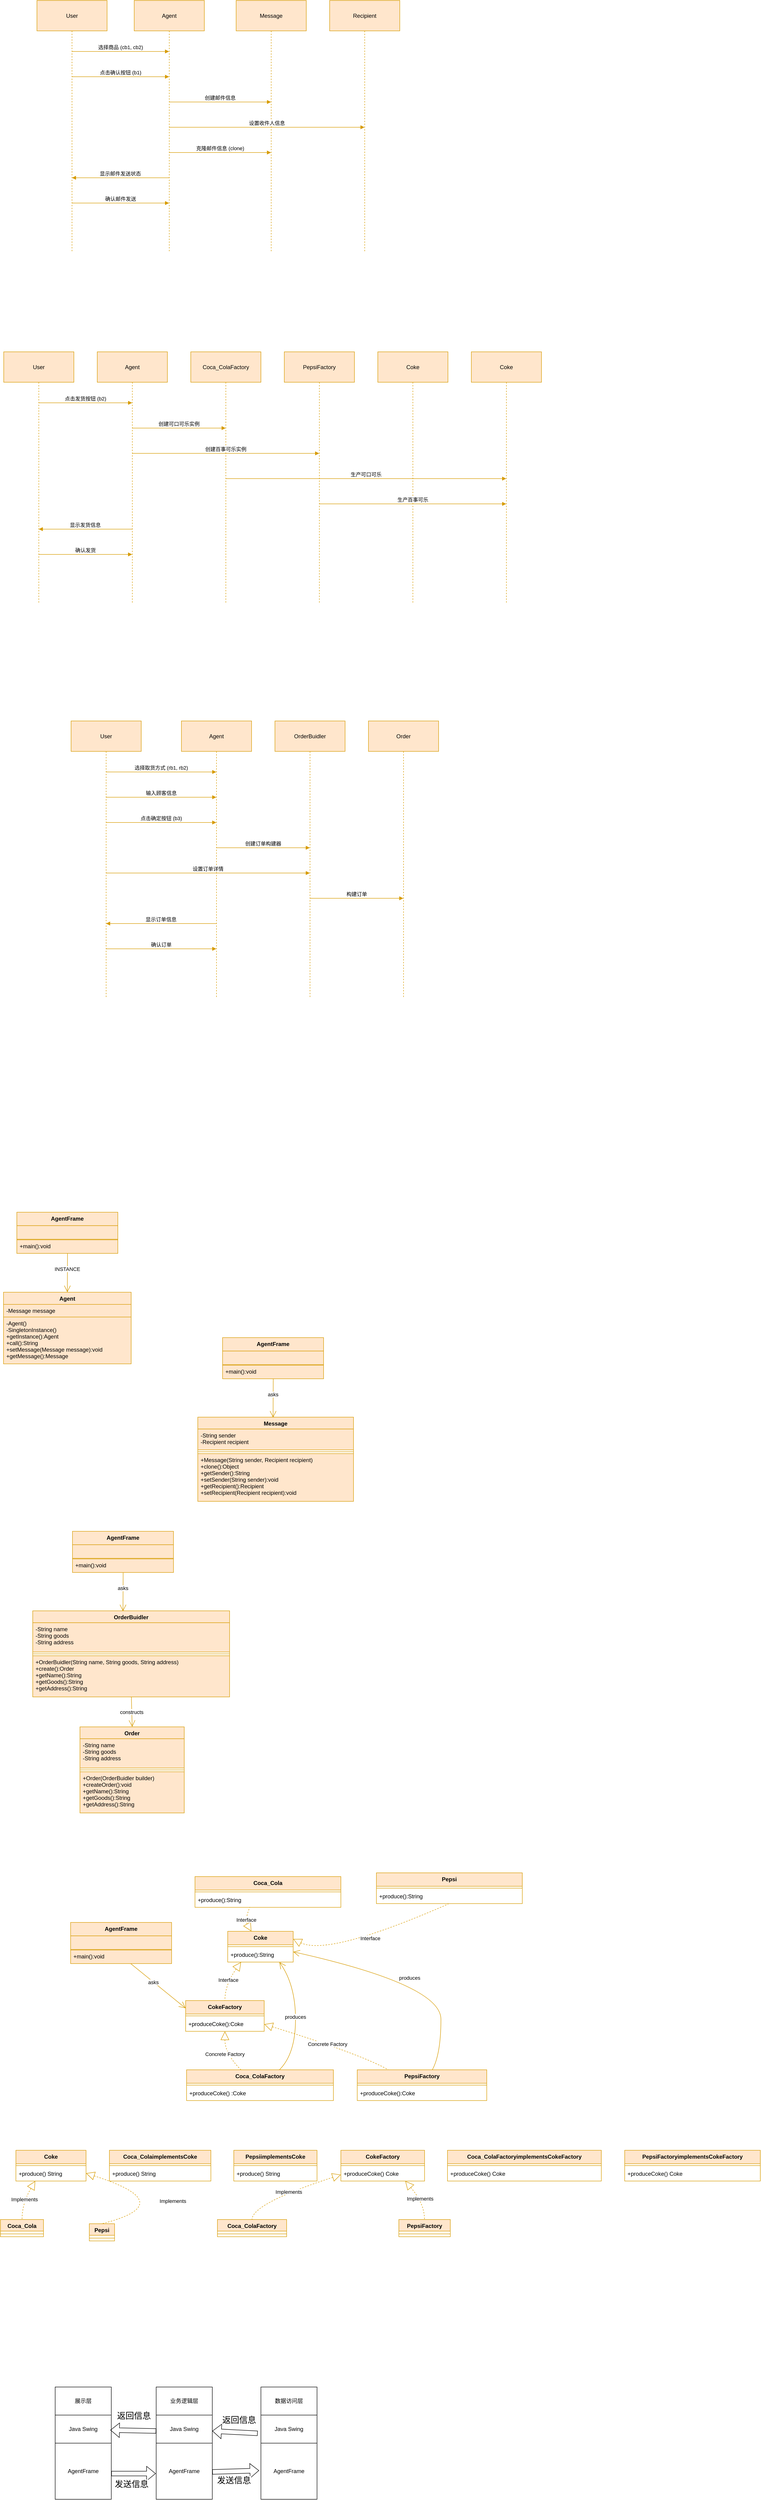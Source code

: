 <mxfile version="24.4.10" type="github">
  <diagram name="Page-1" id="9361dd3d-8414-5efd-6122-117bd74ce7a7">
    <mxGraphModel dx="1050" dy="522" grid="0" gridSize="10" guides="1" tooltips="1" connect="1" arrows="1" fold="1" page="1" pageScale="1.5" pageWidth="826" pageHeight="1169" background="none" math="0" shadow="0">
      <root>
        <mxCell id="0" />
        <mxCell id="1" parent="0" />
        <mxCell id="K_527hYtvq4sWUQFn953-153" value="User" style="shape=umlLifeline;perimeter=lifelinePerimeter;whiteSpace=wrap;container=1;dropTarget=0;collapsible=0;recursiveResize=0;outlineConnect=0;portConstraint=eastwest;newEdgeStyle={&quot;edgeStyle&quot;:&quot;elbowEdgeStyle&quot;,&quot;elbow&quot;:&quot;vertical&quot;,&quot;curved&quot;:0,&quot;rounded&quot;:0};size=65;fillColor=#ffe6cc;strokeColor=#d79b00;" parent="1" vertex="1">
          <mxGeometry x="38" y="1072" width="150" height="538" as="geometry" />
        </mxCell>
        <mxCell id="K_527hYtvq4sWUQFn953-154" value="Agent" style="shape=umlLifeline;perimeter=lifelinePerimeter;whiteSpace=wrap;container=1;dropTarget=0;collapsible=0;recursiveResize=0;outlineConnect=0;portConstraint=eastwest;newEdgeStyle={&quot;edgeStyle&quot;:&quot;elbowEdgeStyle&quot;,&quot;elbow&quot;:&quot;vertical&quot;,&quot;curved&quot;:0,&quot;rounded&quot;:0};size=65;fillColor=#ffe6cc;strokeColor=#d79b00;" parent="1" vertex="1">
          <mxGeometry x="238" y="1072" width="150" height="538" as="geometry" />
        </mxCell>
        <mxCell id="K_527hYtvq4sWUQFn953-155" value="Coca_ColaFactory" style="shape=umlLifeline;perimeter=lifelinePerimeter;whiteSpace=wrap;container=1;dropTarget=0;collapsible=0;recursiveResize=0;outlineConnect=0;portConstraint=eastwest;newEdgeStyle={&quot;edgeStyle&quot;:&quot;elbowEdgeStyle&quot;,&quot;elbow&quot;:&quot;vertical&quot;,&quot;curved&quot;:0,&quot;rounded&quot;:0};size=65;fillColor=#ffe6cc;strokeColor=#d79b00;" parent="1" vertex="1">
          <mxGeometry x="438" y="1072" width="150" height="538" as="geometry" />
        </mxCell>
        <mxCell id="K_527hYtvq4sWUQFn953-156" value="PepsiFactory" style="shape=umlLifeline;perimeter=lifelinePerimeter;whiteSpace=wrap;container=1;dropTarget=0;collapsible=0;recursiveResize=0;outlineConnect=0;portConstraint=eastwest;newEdgeStyle={&quot;edgeStyle&quot;:&quot;elbowEdgeStyle&quot;,&quot;elbow&quot;:&quot;vertical&quot;,&quot;curved&quot;:0,&quot;rounded&quot;:0};size=65;fillColor=#ffe6cc;strokeColor=#d79b00;" parent="1" vertex="1">
          <mxGeometry x="638" y="1072" width="150" height="538" as="geometry" />
        </mxCell>
        <mxCell id="K_527hYtvq4sWUQFn953-157" value="Coke" style="shape=umlLifeline;perimeter=lifelinePerimeter;whiteSpace=wrap;container=1;dropTarget=0;collapsible=0;recursiveResize=0;outlineConnect=0;portConstraint=eastwest;newEdgeStyle={&quot;edgeStyle&quot;:&quot;elbowEdgeStyle&quot;,&quot;elbow&quot;:&quot;vertical&quot;,&quot;curved&quot;:0,&quot;rounded&quot;:0};size=65;fillColor=#ffe6cc;strokeColor=#d79b00;" parent="1" vertex="1">
          <mxGeometry x="838" y="1072" width="150" height="538" as="geometry" />
        </mxCell>
        <mxCell id="K_527hYtvq4sWUQFn953-158" value="Coke" style="shape=umlLifeline;perimeter=lifelinePerimeter;whiteSpace=wrap;container=1;dropTarget=0;collapsible=0;recursiveResize=0;outlineConnect=0;portConstraint=eastwest;newEdgeStyle={&quot;edgeStyle&quot;:&quot;elbowEdgeStyle&quot;,&quot;elbow&quot;:&quot;vertical&quot;,&quot;curved&quot;:0,&quot;rounded&quot;:0};size=65;fillColor=#ffe6cc;strokeColor=#d79b00;" parent="1" vertex="1">
          <mxGeometry x="1038" y="1072" width="150" height="538" as="geometry" />
        </mxCell>
        <mxCell id="K_527hYtvq4sWUQFn953-159" value="点击发货按钮 (b2)" style="verticalAlign=bottom;endArrow=block;edgeStyle=elbowEdgeStyle;elbow=vertical;curved=0;rounded=0;fillColor=#ffe6cc;strokeColor=#d79b00;" parent="1" source="K_527hYtvq4sWUQFn953-153" target="K_527hYtvq4sWUQFn953-154" edge="1">
          <mxGeometry relative="1" as="geometry">
            <Array as="points">
              <mxPoint x="223" y="1181" />
            </Array>
          </mxGeometry>
        </mxCell>
        <mxCell id="K_527hYtvq4sWUQFn953-160" value="创建可口可乐实例" style="verticalAlign=bottom;endArrow=block;edgeStyle=elbowEdgeStyle;elbow=vertical;curved=0;rounded=0;fillColor=#ffe6cc;strokeColor=#d79b00;" parent="1" source="K_527hYtvq4sWUQFn953-154" target="K_527hYtvq4sWUQFn953-155" edge="1">
          <mxGeometry relative="1" as="geometry">
            <Array as="points">
              <mxPoint x="423" y="1235" />
            </Array>
          </mxGeometry>
        </mxCell>
        <mxCell id="K_527hYtvq4sWUQFn953-161" value="创建百事可乐实例" style="verticalAlign=bottom;endArrow=block;edgeStyle=elbowEdgeStyle;elbow=vertical;curved=0;rounded=0;fillColor=#ffe6cc;strokeColor=#d79b00;" parent="1" source="K_527hYtvq4sWUQFn953-154" target="K_527hYtvq4sWUQFn953-156" edge="1">
          <mxGeometry relative="1" as="geometry">
            <Array as="points">
              <mxPoint x="523" y="1289" />
            </Array>
          </mxGeometry>
        </mxCell>
        <mxCell id="K_527hYtvq4sWUQFn953-162" value="生产可口可乐" style="verticalAlign=bottom;endArrow=block;edgeStyle=elbowEdgeStyle;elbow=vertical;curved=0;rounded=0;fillColor=#ffe6cc;strokeColor=#d79b00;" parent="1" source="K_527hYtvq4sWUQFn953-155" target="K_527hYtvq4sWUQFn953-158" edge="1">
          <mxGeometry relative="1" as="geometry">
            <Array as="points">
              <mxPoint x="823" y="1343" />
            </Array>
          </mxGeometry>
        </mxCell>
        <mxCell id="K_527hYtvq4sWUQFn953-163" value="生产百事可乐" style="verticalAlign=bottom;endArrow=block;edgeStyle=elbowEdgeStyle;elbow=vertical;curved=0;rounded=0;fillColor=#ffe6cc;strokeColor=#d79b00;" parent="1" source="K_527hYtvq4sWUQFn953-156" target="K_527hYtvq4sWUQFn953-158" edge="1">
          <mxGeometry relative="1" as="geometry">
            <Array as="points">
              <mxPoint x="923" y="1397" />
            </Array>
          </mxGeometry>
        </mxCell>
        <mxCell id="K_527hYtvq4sWUQFn953-164" value="显示发货信息" style="verticalAlign=bottom;endArrow=block;edgeStyle=elbowEdgeStyle;elbow=vertical;curved=0;rounded=0;fillColor=#ffe6cc;strokeColor=#d79b00;" parent="1" source="K_527hYtvq4sWUQFn953-154" target="K_527hYtvq4sWUQFn953-153" edge="1">
          <mxGeometry relative="1" as="geometry">
            <Array as="points">
              <mxPoint x="223" y="1451" />
            </Array>
          </mxGeometry>
        </mxCell>
        <mxCell id="K_527hYtvq4sWUQFn953-165" value="确认发货" style="verticalAlign=bottom;endArrow=block;edgeStyle=elbowEdgeStyle;elbow=vertical;curved=0;rounded=0;fillColor=#ffe6cc;strokeColor=#d79b00;" parent="1" source="K_527hYtvq4sWUQFn953-153" target="K_527hYtvq4sWUQFn953-154" edge="1">
          <mxGeometry relative="1" as="geometry">
            <Array as="points">
              <mxPoint x="223" y="1505" />
            </Array>
          </mxGeometry>
        </mxCell>
        <mxCell id="K_527hYtvq4sWUQFn953-166" value="User" style="shape=umlLifeline;perimeter=lifelinePerimeter;whiteSpace=wrap;container=1;dropTarget=0;collapsible=0;recursiveResize=0;outlineConnect=0;portConstraint=eastwest;newEdgeStyle={&quot;edgeStyle&quot;:&quot;elbowEdgeStyle&quot;,&quot;elbow&quot;:&quot;vertical&quot;,&quot;curved&quot;:0,&quot;rounded&quot;:0};size=65;fillColor=#ffe6cc;strokeColor=#d79b00;" parent="1" vertex="1">
          <mxGeometry x="182" y="1861" width="150" height="592" as="geometry" />
        </mxCell>
        <mxCell id="K_527hYtvq4sWUQFn953-167" value="Agent" style="shape=umlLifeline;perimeter=lifelinePerimeter;whiteSpace=wrap;container=1;dropTarget=0;collapsible=0;recursiveResize=0;outlineConnect=0;portConstraint=eastwest;newEdgeStyle={&quot;edgeStyle&quot;:&quot;elbowEdgeStyle&quot;,&quot;elbow&quot;:&quot;vertical&quot;,&quot;curved&quot;:0,&quot;rounded&quot;:0};size=65;fillColor=#ffe6cc;strokeColor=#d79b00;" parent="1" vertex="1">
          <mxGeometry x="418" y="1861" width="150" height="592" as="geometry" />
        </mxCell>
        <mxCell id="K_527hYtvq4sWUQFn953-168" value="OrderBuidler" style="shape=umlLifeline;perimeter=lifelinePerimeter;whiteSpace=wrap;container=1;dropTarget=0;collapsible=0;recursiveResize=0;outlineConnect=0;portConstraint=eastwest;newEdgeStyle={&quot;edgeStyle&quot;:&quot;elbowEdgeStyle&quot;,&quot;elbow&quot;:&quot;vertical&quot;,&quot;curved&quot;:0,&quot;rounded&quot;:0};size=65;fillColor=#ffe6cc;strokeColor=#d79b00;" parent="1" vertex="1">
          <mxGeometry x="618" y="1861" width="150" height="592" as="geometry" />
        </mxCell>
        <mxCell id="K_527hYtvq4sWUQFn953-169" value="Order" style="shape=umlLifeline;perimeter=lifelinePerimeter;whiteSpace=wrap;container=1;dropTarget=0;collapsible=0;recursiveResize=0;outlineConnect=0;portConstraint=eastwest;newEdgeStyle={&quot;edgeStyle&quot;:&quot;elbowEdgeStyle&quot;,&quot;elbow&quot;:&quot;vertical&quot;,&quot;curved&quot;:0,&quot;rounded&quot;:0};size=65;fillColor=#ffe6cc;strokeColor=#d79b00;" parent="1" vertex="1">
          <mxGeometry x="818" y="1861" width="150" height="592" as="geometry" />
        </mxCell>
        <mxCell id="K_527hYtvq4sWUQFn953-170" value="选择取货方式 (rb1, rb2)" style="verticalAlign=bottom;endArrow=block;edgeStyle=elbowEdgeStyle;elbow=vertical;curved=0;rounded=0;fillColor=#ffe6cc;strokeColor=#d79b00;" parent="1" source="K_527hYtvq4sWUQFn953-166" target="K_527hYtvq4sWUQFn953-167" edge="1">
          <mxGeometry relative="1" as="geometry">
            <Array as="points">
              <mxPoint x="385" y="1970" />
            </Array>
          </mxGeometry>
        </mxCell>
        <mxCell id="K_527hYtvq4sWUQFn953-171" value="输入顾客信息" style="verticalAlign=bottom;endArrow=block;edgeStyle=elbowEdgeStyle;elbow=vertical;curved=0;rounded=0;fillColor=#ffe6cc;strokeColor=#d79b00;" parent="1" source="K_527hYtvq4sWUQFn953-166" target="K_527hYtvq4sWUQFn953-167" edge="1">
          <mxGeometry relative="1" as="geometry">
            <Array as="points">
              <mxPoint x="385" y="2024" />
            </Array>
          </mxGeometry>
        </mxCell>
        <mxCell id="K_527hYtvq4sWUQFn953-172" value="点击确定按钮 (b3)" style="verticalAlign=bottom;endArrow=block;edgeStyle=elbowEdgeStyle;elbow=vertical;curved=0;rounded=0;fillColor=#ffe6cc;strokeColor=#d79b00;" parent="1" source="K_527hYtvq4sWUQFn953-166" target="K_527hYtvq4sWUQFn953-167" edge="1">
          <mxGeometry relative="1" as="geometry">
            <Array as="points">
              <mxPoint x="385" y="2078" />
            </Array>
          </mxGeometry>
        </mxCell>
        <mxCell id="K_527hYtvq4sWUQFn953-173" value="创建订单构建器" style="verticalAlign=bottom;endArrow=block;edgeStyle=elbowEdgeStyle;elbow=vertical;curved=0;rounded=0;fillColor=#ffe6cc;strokeColor=#d79b00;" parent="1" source="K_527hYtvq4sWUQFn953-167" target="K_527hYtvq4sWUQFn953-168" edge="1">
          <mxGeometry relative="1" as="geometry">
            <Array as="points">
              <mxPoint x="603" y="2132" />
            </Array>
          </mxGeometry>
        </mxCell>
        <mxCell id="K_527hYtvq4sWUQFn953-174" value="设置订单详情" style="verticalAlign=bottom;endArrow=block;edgeStyle=elbowEdgeStyle;elbow=vertical;curved=0;rounded=0;fillColor=#ffe6cc;strokeColor=#d79b00;" parent="1" source="K_527hYtvq4sWUQFn953-166" target="K_527hYtvq4sWUQFn953-168" edge="1">
          <mxGeometry relative="1" as="geometry">
            <Array as="points">
              <mxPoint x="485" y="2186" />
            </Array>
          </mxGeometry>
        </mxCell>
        <mxCell id="K_527hYtvq4sWUQFn953-175" value="构建订单" style="verticalAlign=bottom;endArrow=block;edgeStyle=elbowEdgeStyle;elbow=vertical;curved=0;rounded=0;fillColor=#ffe6cc;strokeColor=#d79b00;" parent="1" source="K_527hYtvq4sWUQFn953-168" target="K_527hYtvq4sWUQFn953-169" edge="1">
          <mxGeometry relative="1" as="geometry">
            <Array as="points">
              <mxPoint x="803" y="2240" />
            </Array>
          </mxGeometry>
        </mxCell>
        <mxCell id="K_527hYtvq4sWUQFn953-176" value="显示订单信息" style="verticalAlign=bottom;endArrow=block;edgeStyle=elbowEdgeStyle;elbow=vertical;curved=0;rounded=0;fillColor=#ffe6cc;strokeColor=#d79b00;" parent="1" source="K_527hYtvq4sWUQFn953-167" target="K_527hYtvq4sWUQFn953-166" edge="1">
          <mxGeometry relative="1" as="geometry">
            <Array as="points">
              <mxPoint x="385" y="2294" />
            </Array>
          </mxGeometry>
        </mxCell>
        <mxCell id="K_527hYtvq4sWUQFn953-177" value="确认订单" style="verticalAlign=bottom;endArrow=block;edgeStyle=elbowEdgeStyle;elbow=vertical;curved=0;rounded=0;fillColor=#ffe6cc;strokeColor=#d79b00;" parent="1" source="K_527hYtvq4sWUQFn953-166" target="K_527hYtvq4sWUQFn953-167" edge="1">
          <mxGeometry relative="1" as="geometry">
            <Array as="points">
              <mxPoint x="385" y="2348" />
            </Array>
          </mxGeometry>
        </mxCell>
        <mxCell id="K_527hYtvq4sWUQFn953-178" value="User" style="shape=umlLifeline;perimeter=lifelinePerimeter;whiteSpace=wrap;container=1;dropTarget=0;collapsible=0;recursiveResize=0;outlineConnect=0;portConstraint=eastwest;newEdgeStyle={&quot;edgeStyle&quot;:&quot;elbowEdgeStyle&quot;,&quot;elbow&quot;:&quot;vertical&quot;,&quot;curved&quot;:0,&quot;rounded&quot;:0};size=65;fillColor=#ffe6cc;strokeColor=#d79b00;" parent="1" vertex="1">
          <mxGeometry x="109" y="321" width="150" height="538" as="geometry" />
        </mxCell>
        <mxCell id="K_527hYtvq4sWUQFn953-179" value="Agent" style="shape=umlLifeline;perimeter=lifelinePerimeter;whiteSpace=wrap;container=1;dropTarget=0;collapsible=0;recursiveResize=0;outlineConnect=0;portConstraint=eastwest;newEdgeStyle={&quot;edgeStyle&quot;:&quot;elbowEdgeStyle&quot;,&quot;elbow&quot;:&quot;vertical&quot;,&quot;curved&quot;:0,&quot;rounded&quot;:0};size=65;fillColor=#ffe6cc;strokeColor=#d79b00;" parent="1" vertex="1">
          <mxGeometry x="317" y="321" width="150" height="538" as="geometry" />
        </mxCell>
        <mxCell id="K_527hYtvq4sWUQFn953-180" value="Message" style="shape=umlLifeline;perimeter=lifelinePerimeter;whiteSpace=wrap;container=1;dropTarget=0;collapsible=0;recursiveResize=0;outlineConnect=0;portConstraint=eastwest;newEdgeStyle={&quot;edgeStyle&quot;:&quot;elbowEdgeStyle&quot;,&quot;elbow&quot;:&quot;vertical&quot;,&quot;curved&quot;:0,&quot;rounded&quot;:0};size=65;fillColor=#ffe6cc;strokeColor=#d79b00;" parent="1" vertex="1">
          <mxGeometry x="535" y="321" width="150" height="538" as="geometry" />
        </mxCell>
        <mxCell id="K_527hYtvq4sWUQFn953-181" value="Recipient" style="shape=umlLifeline;perimeter=lifelinePerimeter;whiteSpace=wrap;container=1;dropTarget=0;collapsible=0;recursiveResize=0;outlineConnect=0;portConstraint=eastwest;newEdgeStyle={&quot;edgeStyle&quot;:&quot;elbowEdgeStyle&quot;,&quot;elbow&quot;:&quot;vertical&quot;,&quot;curved&quot;:0,&quot;rounded&quot;:0};size=65;fillColor=#ffe6cc;strokeColor=#d79b00;" parent="1" vertex="1">
          <mxGeometry x="735" y="321" width="150" height="538" as="geometry" />
        </mxCell>
        <mxCell id="K_527hYtvq4sWUQFn953-182" value="选择商品 (cb1, cb2)" style="verticalAlign=bottom;endArrow=block;edgeStyle=elbowEdgeStyle;elbow=vertical;curved=0;rounded=0;fillColor=#ffe6cc;strokeColor=#d79b00;" parent="1" source="K_527hYtvq4sWUQFn953-178" target="K_527hYtvq4sWUQFn953-179" edge="1">
          <mxGeometry relative="1" as="geometry">
            <Array as="points">
              <mxPoint x="298" y="430" />
            </Array>
          </mxGeometry>
        </mxCell>
        <mxCell id="K_527hYtvq4sWUQFn953-183" value="点击确认按钮 (b1)" style="verticalAlign=bottom;endArrow=block;edgeStyle=elbowEdgeStyle;elbow=vertical;curved=0;rounded=0;fillColor=#ffe6cc;strokeColor=#d79b00;" parent="1" source="K_527hYtvq4sWUQFn953-178" target="K_527hYtvq4sWUQFn953-179" edge="1">
          <mxGeometry relative="1" as="geometry">
            <Array as="points">
              <mxPoint x="298" y="484" />
            </Array>
          </mxGeometry>
        </mxCell>
        <mxCell id="K_527hYtvq4sWUQFn953-184" value="创建邮件信息" style="verticalAlign=bottom;endArrow=block;edgeStyle=elbowEdgeStyle;elbow=vertical;curved=0;rounded=0;fillColor=#ffe6cc;strokeColor=#d79b00;" parent="1" source="K_527hYtvq4sWUQFn953-179" target="K_527hYtvq4sWUQFn953-180" edge="1">
          <mxGeometry relative="1" as="geometry">
            <Array as="points">
              <mxPoint x="511" y="538" />
            </Array>
          </mxGeometry>
        </mxCell>
        <mxCell id="K_527hYtvq4sWUQFn953-185" value="设置收件人信息" style="verticalAlign=bottom;endArrow=block;edgeStyle=elbowEdgeStyle;elbow=vertical;curved=0;rounded=0;fillColor=#ffe6cc;strokeColor=#d79b00;" parent="1" source="K_527hYtvq4sWUQFn953-179" target="K_527hYtvq4sWUQFn953-181" edge="1">
          <mxGeometry relative="1" as="geometry">
            <Array as="points">
              <mxPoint x="611" y="592" />
            </Array>
          </mxGeometry>
        </mxCell>
        <mxCell id="K_527hYtvq4sWUQFn953-186" value="克隆邮件信息 (clone)" style="verticalAlign=bottom;endArrow=block;edgeStyle=elbowEdgeStyle;elbow=vertical;curved=0;rounded=0;fillColor=#ffe6cc;strokeColor=#d79b00;" parent="1" source="K_527hYtvq4sWUQFn953-179" target="K_527hYtvq4sWUQFn953-180" edge="1">
          <mxGeometry relative="1" as="geometry">
            <Array as="points">
              <mxPoint x="511" y="646" />
            </Array>
          </mxGeometry>
        </mxCell>
        <mxCell id="K_527hYtvq4sWUQFn953-187" value="显示邮件发送状态" style="verticalAlign=bottom;endArrow=block;edgeStyle=elbowEdgeStyle;elbow=vertical;curved=0;rounded=0;fillColor=#ffe6cc;strokeColor=#d79b00;" parent="1" source="K_527hYtvq4sWUQFn953-179" target="K_527hYtvq4sWUQFn953-178" edge="1">
          <mxGeometry relative="1" as="geometry">
            <Array as="points">
              <mxPoint x="298" y="700" />
            </Array>
          </mxGeometry>
        </mxCell>
        <mxCell id="K_527hYtvq4sWUQFn953-188" value="确认邮件发送" style="verticalAlign=bottom;endArrow=block;edgeStyle=elbowEdgeStyle;elbow=vertical;curved=0;rounded=0;fillColor=#ffe6cc;strokeColor=#d79b00;" parent="1" source="K_527hYtvq4sWUQFn953-178" target="K_527hYtvq4sWUQFn953-179" edge="1">
          <mxGeometry relative="1" as="geometry">
            <Array as="points">
              <mxPoint x="298" y="754" />
            </Array>
          </mxGeometry>
        </mxCell>
        <mxCell id="K_527hYtvq4sWUQFn953-189" value="Agent" style="swimlane;fontStyle=1;align=center;verticalAlign=top;childLayout=stackLayout;horizontal=1;startSize=26.9;horizontalStack=0;resizeParent=1;resizeParentMax=0;resizeLast=0;collapsible=0;marginBottom=0;fillColor=#ffe6cc;strokeColor=#d79b00;" parent="1" vertex="1">
          <mxGeometry x="37.5" y="3082" width="273" height="26" as="geometry" />
        </mxCell>
        <mxCell id="K_527hYtvq4sWUQFn953-196" value="AgentFrame" style="swimlane;fontStyle=1;align=center;verticalAlign=top;childLayout=stackLayout;horizontal=1;startSize=28.72;horizontalStack=0;resizeParent=1;resizeParentMax=0;resizeLast=0;collapsible=0;marginBottom=0;fillColor=#ffe6cc;strokeColor=#d79b00;" parent="1" vertex="1">
          <mxGeometry x="66" y="2911" width="216" height="71.72" as="geometry" />
        </mxCell>
        <mxCell id="K_527hYtvq4sWUQFn953-197" value="" style="text;strokeColor=#d79b00;fillColor=#ffe6cc;align=left;verticalAlign=top;spacingLeft=4;spacingRight=4;overflow=hidden;rotatable=0;points=[[0,0.5],[1,0.5]];portConstraint=eastwest;" parent="K_527hYtvq4sWUQFn953-196" vertex="1">
          <mxGeometry y="28.72" width="216" height="29" as="geometry" />
        </mxCell>
        <mxCell id="K_527hYtvq4sWUQFn953-198" style="line;strokeWidth=1;fillColor=#ffe6cc;align=left;verticalAlign=middle;spacingTop=-1;spacingLeft=3;spacingRight=3;rotatable=0;labelPosition=right;points=[];portConstraint=eastwest;strokeColor=#d79b00;" parent="K_527hYtvq4sWUQFn953-196" vertex="1">
          <mxGeometry y="57.72" width="216" height="14" as="geometry" />
        </mxCell>
        <mxCell id="K_527hYtvq4sWUQFn953-199" value="INSTANCE" style="curved=1;startArrow=none;endArrow=open;endSize=12;exitX=0.502;exitY=0.998;entryX=0.5;entryY=0.001;rounded=0;fillColor=#ffe6cc;strokeColor=#d79b00;" parent="1" source="K_527hYtvq4sWUQFn953-196" target="K_527hYtvq4sWUQFn953-189" edge="1">
          <mxGeometry relative="1" as="geometry">
            <Array as="points" />
          </mxGeometry>
        </mxCell>
        <mxCell id="K_527hYtvq4sWUQFn953-201" value="+main():void" style="text;strokeColor=#d79b00;fillColor=#ffe6cc;align=left;verticalAlign=top;spacingLeft=4;spacingRight=4;overflow=hidden;rotatable=0;points=[[0,0.5],[1,0.5]];portConstraint=eastwest;" parent="1" vertex="1">
          <mxGeometry x="66" y="2970.0" width="216" height="29" as="geometry" />
        </mxCell>
        <mxCell id="K_527hYtvq4sWUQFn953-192" value="-Agent()&#xa;-SingletonInstance()&#xa;+getInstance():Agent&#xa;+call():String&#xa;+setMessage(Message message):void&#xa;+getMessage():Message&#xa;&#xa;" style="text;strokeColor=#d79b00;fillColor=#ffe6cc;align=left;verticalAlign=top;spacingLeft=4;spacingRight=4;overflow=hidden;rotatable=0;points=[[0,0.5],[1,0.5]];portConstraint=eastwest;" parent="1" vertex="1">
          <mxGeometry x="37.5" y="3135" width="273" height="100.1" as="geometry" />
        </mxCell>
        <mxCell id="K_527hYtvq4sWUQFn953-190" value="-Message message" style="text;strokeColor=#d79b00;fillColor=#ffe6cc;align=left;verticalAlign=top;spacingLeft=4;spacingRight=4;overflow=hidden;rotatable=0;points=[[0,0.5],[1,0.5]];portConstraint=eastwest;" parent="1" vertex="1">
          <mxGeometry x="37.5" y="3108.0" width="273" height="27" as="geometry" />
        </mxCell>
        <mxCell id="K_527hYtvq4sWUQFn953-206" value="Message" style="swimlane;fontStyle=1;align=center;verticalAlign=top;childLayout=stackLayout;horizontal=1;startSize=25.4;horizontalStack=0;resizeParent=1;resizeParentMax=0;resizeLast=0;collapsible=0;marginBottom=0;fillColor=#ffe6cc;strokeColor=#d79b00;" parent="1" vertex="1">
          <mxGeometry x="453" y="3349" width="333" height="180.0" as="geometry" />
        </mxCell>
        <mxCell id="K_527hYtvq4sWUQFn953-207" value="-String sender&#xa;-Recipient recipient&#xa;" style="text;strokeColor=#d79b00;fillColor=#ffe6cc;align=left;verticalAlign=top;spacingLeft=4;spacingRight=4;overflow=hidden;rotatable=0;points=[[0,0.5],[1,0.5]];portConstraint=eastwest;" parent="K_527hYtvq4sWUQFn953-206" vertex="1">
          <mxGeometry y="25.4" width="333" height="44.6" as="geometry" />
        </mxCell>
        <mxCell id="K_527hYtvq4sWUQFn953-209" style="line;strokeWidth=1;fillColor=none;align=left;verticalAlign=middle;spacingTop=-1;spacingLeft=3;spacingRight=3;rotatable=0;labelPosition=right;points=[];portConstraint=eastwest;strokeColor=inherit;" parent="K_527hYtvq4sWUQFn953-206" vertex="1">
          <mxGeometry y="70.0" width="333" height="8" as="geometry" />
        </mxCell>
        <mxCell id="K_527hYtvq4sWUQFn953-210" value="+Message(String sender, Recipient recipient)&#xa;+clone():Object &#xa;+getSender():String &#xa;+setSender(String sender):void&#xa;+getRecipient():Recipient&#xa;+setRecipient(Recipient recipient):void&#xa;&#xa;" style="text;strokeColor=#d79b00;fillColor=#ffe6cc;align=left;verticalAlign=top;spacingLeft=4;spacingRight=4;overflow=hidden;rotatable=0;points=[[0,0.5],[1,0.5]];portConstraint=eastwest;" parent="K_527hYtvq4sWUQFn953-206" vertex="1">
          <mxGeometry y="78.0" width="333" height="102" as="geometry" />
        </mxCell>
        <mxCell id="K_527hYtvq4sWUQFn953-225" value="AgentFrame" style="swimlane;fontStyle=1;align=center;verticalAlign=top;childLayout=stackLayout;horizontal=1;startSize=28.72;horizontalStack=0;resizeParent=1;resizeParentMax=0;resizeLast=0;collapsible=0;marginBottom=0;fillColor=#ffe6cc;strokeColor=#d79b00;" parent="1" vertex="1">
          <mxGeometry x="506" y="3179" width="216" height="71.72" as="geometry" />
        </mxCell>
        <mxCell id="K_527hYtvq4sWUQFn953-226" value="" style="text;strokeColor=#d79b00;fillColor=#ffe6cc;align=left;verticalAlign=top;spacingLeft=4;spacingRight=4;overflow=hidden;rotatable=0;points=[[0,0.5],[1,0.5]];portConstraint=eastwest;" parent="K_527hYtvq4sWUQFn953-225" vertex="1">
          <mxGeometry y="28.72" width="216" height="29" as="geometry" />
        </mxCell>
        <mxCell id="K_527hYtvq4sWUQFn953-227" style="line;strokeWidth=1;fillColor=#ffe6cc;align=left;verticalAlign=middle;spacingTop=-1;spacingLeft=3;spacingRight=3;rotatable=0;labelPosition=right;points=[];portConstraint=eastwest;strokeColor=#d79b00;" parent="K_527hYtvq4sWUQFn953-225" vertex="1">
          <mxGeometry y="57.72" width="216" height="14" as="geometry" />
        </mxCell>
        <mxCell id="K_527hYtvq4sWUQFn953-228" value="asks" style="curved=1;startArrow=none;endArrow=open;endSize=12;exitX=0.502;exitY=0.998;entryX=0.5;entryY=0.001;rounded=0;fillColor=#ffe6cc;strokeColor=#d79b00;" parent="1" source="K_527hYtvq4sWUQFn953-225" edge="1">
          <mxGeometry relative="1" as="geometry">
            <Array as="points" />
            <mxPoint x="614" y="3350" as="targetPoint" />
          </mxGeometry>
        </mxCell>
        <mxCell id="K_527hYtvq4sWUQFn953-229" value="+main():void" style="text;strokeColor=#d79b00;fillColor=#ffe6cc;align=left;verticalAlign=top;spacingLeft=4;spacingRight=4;overflow=hidden;rotatable=0;points=[[0,0.5],[1,0.5]];portConstraint=eastwest;" parent="1" vertex="1">
          <mxGeometry x="506" y="3238.0" width="216" height="29" as="geometry" />
        </mxCell>
        <mxCell id="K_527hYtvq4sWUQFn953-230" value="OrderBuidler" style="swimlane;fontStyle=1;align=center;verticalAlign=top;childLayout=stackLayout;horizontal=1;startSize=25.4;horizontalStack=0;resizeParent=1;resizeParentMax=0;resizeLast=0;collapsible=0;marginBottom=0;fillColor=#ffe6cc;strokeColor=#d79b00;" parent="1" vertex="1">
          <mxGeometry x="100" y="3763" width="421" height="184.0" as="geometry" />
        </mxCell>
        <mxCell id="K_527hYtvq4sWUQFn953-231" value="-String name&#xa;-String goods&#xa;-String address&#xa;" style="text;strokeColor=#d79b00;fillColor=#ffe6cc;align=left;verticalAlign=top;spacingLeft=4;spacingRight=4;overflow=hidden;rotatable=0;points=[[0,0.5],[1,0.5]];portConstraint=eastwest;" parent="K_527hYtvq4sWUQFn953-230" vertex="1">
          <mxGeometry y="25.4" width="421" height="62.6" as="geometry" />
        </mxCell>
        <mxCell id="K_527hYtvq4sWUQFn953-234" style="line;strokeWidth=1;fillColor=none;align=left;verticalAlign=middle;spacingTop=-1;spacingLeft=3;spacingRight=3;rotatable=0;labelPosition=right;points=[];portConstraint=eastwest;strokeColor=inherit;" parent="K_527hYtvq4sWUQFn953-230" vertex="1">
          <mxGeometry y="88.0" width="421" height="8" as="geometry" />
        </mxCell>
        <mxCell id="K_527hYtvq4sWUQFn953-235" value="+OrderBuidler(String name, String goods, String address)&#xa;+create():Order &#xa;+getName():String &#xa;+getGoods():String&#xa;+getAddress():String&#xa;&#xa;&#xa;&#xa;" style="text;strokeColor=#d79b00;fillColor=#ffe6cc;align=left;verticalAlign=top;spacingLeft=4;spacingRight=4;overflow=hidden;rotatable=0;points=[[0,0.5],[1,0.5]];portConstraint=eastwest;" parent="K_527hYtvq4sWUQFn953-230" vertex="1">
          <mxGeometry y="96.0" width="421" height="88" as="geometry" />
        </mxCell>
        <mxCell id="K_527hYtvq4sWUQFn953-240" value="Order" style="swimlane;fontStyle=1;align=center;verticalAlign=top;childLayout=stackLayout;horizontal=1;startSize=25.4;horizontalStack=0;resizeParent=1;resizeParentMax=0;resizeLast=0;collapsible=0;marginBottom=0;fillColor=#ffe6cc;strokeColor=#d79b00;" parent="1" vertex="1">
          <mxGeometry x="201" y="4011" width="223" height="184.0" as="geometry" />
        </mxCell>
        <mxCell id="K_527hYtvq4sWUQFn953-251" value="-String name&#xa;-String goods&#xa;-String address&#xa;" style="text;strokeColor=#d79b00;fillColor=#ffe6cc;align=left;verticalAlign=top;spacingLeft=4;spacingRight=4;overflow=hidden;rotatable=0;points=[[0,0.5],[1,0.5]];portConstraint=eastwest;" parent="K_527hYtvq4sWUQFn953-240" vertex="1">
          <mxGeometry y="25.4" width="223" height="62.6" as="geometry" />
        </mxCell>
        <mxCell id="K_527hYtvq4sWUQFn953-244" style="line;strokeWidth=1;fillColor=none;align=left;verticalAlign=middle;spacingTop=-1;spacingLeft=3;spacingRight=3;rotatable=0;labelPosition=right;points=[];portConstraint=eastwest;strokeColor=inherit;" parent="K_527hYtvq4sWUQFn953-240" vertex="1">
          <mxGeometry y="88.0" width="223" height="8" as="geometry" />
        </mxCell>
        <mxCell id="K_527hYtvq4sWUQFn953-245" value="+Order(OrderBuidler builder)&#xa;+createOrder():void &#xa;+getName():String &#xa;+getGoods():String &#xa;+getAddress():String " style="text;strokeColor=#d79b00;fillColor=#ffe6cc;align=left;verticalAlign=top;spacingLeft=4;spacingRight=4;overflow=hidden;rotatable=0;points=[[0,0.5],[1,0.5]];portConstraint=eastwest;" parent="K_527hYtvq4sWUQFn953-240" vertex="1">
          <mxGeometry y="96.0" width="223" height="88" as="geometry" />
        </mxCell>
        <mxCell id="K_527hYtvq4sWUQFn953-250" value="constructs" style="curved=1;startArrow=none;endArrow=open;endSize=12;exitX=0.501;exitY=0.998;entryX=0.501;entryY=2.414e-8;rounded=0;fillColor=#ffe6cc;strokeColor=#d79b00;" parent="1" source="K_527hYtvq4sWUQFn953-230" target="K_527hYtvq4sWUQFn953-240" edge="1">
          <mxGeometry relative="1" as="geometry">
            <Array as="points" />
          </mxGeometry>
        </mxCell>
        <mxCell id="K_527hYtvq4sWUQFn953-253" value="AgentFrame" style="swimlane;fontStyle=1;align=center;verticalAlign=top;childLayout=stackLayout;horizontal=1;startSize=28.72;horizontalStack=0;resizeParent=1;resizeParentMax=0;resizeLast=0;collapsible=0;marginBottom=0;fillColor=#ffe6cc;strokeColor=#d79b00;" parent="1" vertex="1">
          <mxGeometry x="185" y="3593" width="216" height="71.72" as="geometry" />
        </mxCell>
        <mxCell id="K_527hYtvq4sWUQFn953-254" value="" style="text;strokeColor=#d79b00;fillColor=#ffe6cc;align=left;verticalAlign=top;spacingLeft=4;spacingRight=4;overflow=hidden;rotatable=0;points=[[0,0.5],[1,0.5]];portConstraint=eastwest;" parent="K_527hYtvq4sWUQFn953-253" vertex="1">
          <mxGeometry y="28.72" width="216" height="29" as="geometry" />
        </mxCell>
        <mxCell id="K_527hYtvq4sWUQFn953-255" style="line;strokeWidth=1;fillColor=#ffe6cc;align=left;verticalAlign=middle;spacingTop=-1;spacingLeft=3;spacingRight=3;rotatable=0;labelPosition=right;points=[];portConstraint=eastwest;strokeColor=#d79b00;" parent="K_527hYtvq4sWUQFn953-253" vertex="1">
          <mxGeometry y="57.72" width="216" height="14" as="geometry" />
        </mxCell>
        <mxCell id="K_527hYtvq4sWUQFn953-256" value="asks" style="curved=1;startArrow=none;endArrow=open;endSize=12;exitX=0.502;exitY=0.998;entryX=0.5;entryY=0.001;rounded=0;fillColor=#ffe6cc;strokeColor=#d79b00;" parent="1" source="K_527hYtvq4sWUQFn953-253" edge="1">
          <mxGeometry relative="1" as="geometry">
            <Array as="points" />
            <mxPoint x="293" y="3764" as="targetPoint" />
          </mxGeometry>
        </mxCell>
        <mxCell id="K_527hYtvq4sWUQFn953-257" value="+main():void" style="text;strokeColor=#d79b00;fillColor=#ffe6cc;align=left;verticalAlign=top;spacingLeft=4;spacingRight=4;overflow=hidden;rotatable=0;points=[[0,0.5],[1,0.5]];portConstraint=eastwest;" parent="1" vertex="1">
          <mxGeometry x="185" y="3652.0" width="216" height="29" as="geometry" />
        </mxCell>
        <mxCell id="K_527hYtvq4sWUQFn953-258" value="Coke" style="swimlane;fontStyle=1;align=center;verticalAlign=top;childLayout=stackLayout;horizontal=1;startSize=28.72;horizontalStack=0;resizeParent=1;resizeParentMax=0;resizeLast=0;collapsible=0;marginBottom=0;fillColor=#ffe6cc;strokeColor=#d79b00;" parent="1" vertex="1">
          <mxGeometry x="517" y="4448" width="140" height="65.72" as="geometry" />
        </mxCell>
        <mxCell id="K_527hYtvq4sWUQFn953-259" style="line;strokeWidth=1;fillColor=none;align=left;verticalAlign=middle;spacingTop=-1;spacingLeft=3;spacingRight=3;rotatable=0;labelPosition=right;points=[];portConstraint=eastwest;strokeColor=inherit;" parent="K_527hYtvq4sWUQFn953-258" vertex="1">
          <mxGeometry y="28.72" width="140" height="8" as="geometry" />
        </mxCell>
        <mxCell id="K_527hYtvq4sWUQFn953-260" value="+produce():String" style="text;strokeColor=none;fillColor=none;align=left;verticalAlign=top;spacingLeft=4;spacingRight=4;overflow=hidden;rotatable=0;points=[[0,0.5],[1,0.5]];portConstraint=eastwest;" parent="K_527hYtvq4sWUQFn953-258" vertex="1">
          <mxGeometry y="36.72" width="140" height="29" as="geometry" />
        </mxCell>
        <mxCell id="K_527hYtvq4sWUQFn953-261" value="Coca_Cola" style="swimlane;fontStyle=1;align=center;verticalAlign=top;childLayout=stackLayout;horizontal=1;startSize=28.72;horizontalStack=0;resizeParent=1;resizeParentMax=0;resizeLast=0;collapsible=0;marginBottom=0;fillColor=#ffe6cc;strokeColor=#d79b00;" parent="1" vertex="1">
          <mxGeometry x="447" y="4331" width="312" height="65.72" as="geometry" />
        </mxCell>
        <mxCell id="K_527hYtvq4sWUQFn953-262" style="line;strokeWidth=1;fillColor=none;align=left;verticalAlign=middle;spacingTop=-1;spacingLeft=3;spacingRight=3;rotatable=0;labelPosition=right;points=[];portConstraint=eastwest;strokeColor=inherit;" parent="K_527hYtvq4sWUQFn953-261" vertex="1">
          <mxGeometry y="28.72" width="312" height="8" as="geometry" />
        </mxCell>
        <mxCell id="K_527hYtvq4sWUQFn953-263" value="+produce():String" style="text;strokeColor=none;fillColor=none;align=left;verticalAlign=top;spacingLeft=4;spacingRight=4;overflow=hidden;rotatable=0;points=[[0,0.5],[1,0.5]];portConstraint=eastwest;" parent="K_527hYtvq4sWUQFn953-261" vertex="1">
          <mxGeometry y="36.72" width="312" height="29" as="geometry" />
        </mxCell>
        <mxCell id="K_527hYtvq4sWUQFn953-264" value="Pepsi" style="swimlane;fontStyle=1;align=center;verticalAlign=top;childLayout=stackLayout;horizontal=1;startSize=28.72;horizontalStack=0;resizeParent=1;resizeParentMax=0;resizeLast=0;collapsible=0;marginBottom=0;fillColor=#ffe6cc;strokeColor=#d79b00;" parent="1" vertex="1">
          <mxGeometry x="835" y="4323" width="312" height="65.72" as="geometry" />
        </mxCell>
        <mxCell id="K_527hYtvq4sWUQFn953-265" style="line;strokeWidth=1;fillColor=none;align=left;verticalAlign=middle;spacingTop=-1;spacingLeft=3;spacingRight=3;rotatable=0;labelPosition=right;points=[];portConstraint=eastwest;strokeColor=inherit;" parent="K_527hYtvq4sWUQFn953-264" vertex="1">
          <mxGeometry y="28.72" width="312" height="8" as="geometry" />
        </mxCell>
        <mxCell id="K_527hYtvq4sWUQFn953-266" value="+produce():String" style="text;strokeColor=none;fillColor=none;align=left;verticalAlign=top;spacingLeft=4;spacingRight=4;overflow=hidden;rotatable=0;points=[[0,0.5],[1,0.5]];portConstraint=eastwest;" parent="K_527hYtvq4sWUQFn953-264" vertex="1">
          <mxGeometry y="36.72" width="312" height="29" as="geometry" />
        </mxCell>
        <mxCell id="K_527hYtvq4sWUQFn953-267" value="CokeFactory" style="swimlane;fontStyle=1;align=center;verticalAlign=top;childLayout=stackLayout;horizontal=1;startSize=28.72;horizontalStack=0;resizeParent=1;resizeParentMax=0;resizeLast=0;collapsible=0;marginBottom=0;fillColor=#ffe6cc;strokeColor=#d79b00;" parent="1" vertex="1">
          <mxGeometry x="427" y="4596" width="168" height="65.72" as="geometry" />
        </mxCell>
        <mxCell id="K_527hYtvq4sWUQFn953-268" style="line;strokeWidth=1;fillColor=none;align=left;verticalAlign=middle;spacingTop=-1;spacingLeft=3;spacingRight=3;rotatable=0;labelPosition=right;points=[];portConstraint=eastwest;strokeColor=inherit;" parent="K_527hYtvq4sWUQFn953-267" vertex="1">
          <mxGeometry y="28.72" width="168" height="8" as="geometry" />
        </mxCell>
        <mxCell id="K_527hYtvq4sWUQFn953-269" value="+produceCoke():Coke" style="text;strokeColor=none;fillColor=none;align=left;verticalAlign=top;spacingLeft=4;spacingRight=4;overflow=hidden;rotatable=0;points=[[0,0.5],[1,0.5]];portConstraint=eastwest;" parent="K_527hYtvq4sWUQFn953-267" vertex="1">
          <mxGeometry y="36.72" width="168" height="29" as="geometry" />
        </mxCell>
        <mxCell id="K_527hYtvq4sWUQFn953-270" value="Coca_ColaFactory" style="swimlane;fontStyle=1;align=center;verticalAlign=top;childLayout=stackLayout;horizontal=1;startSize=28.72;horizontalStack=0;resizeParent=1;resizeParentMax=0;resizeLast=0;collapsible=0;marginBottom=0;fillColor=#ffe6cc;strokeColor=#d79b00;" parent="1" vertex="1">
          <mxGeometry x="429" y="4744" width="314" height="65.72" as="geometry" />
        </mxCell>
        <mxCell id="K_527hYtvq4sWUQFn953-271" style="line;strokeWidth=1;fillColor=none;align=left;verticalAlign=middle;spacingTop=-1;spacingLeft=3;spacingRight=3;rotatable=0;labelPosition=right;points=[];portConstraint=eastwest;strokeColor=inherit;" parent="K_527hYtvq4sWUQFn953-270" vertex="1">
          <mxGeometry y="28.72" width="314" height="8" as="geometry" />
        </mxCell>
        <mxCell id="K_527hYtvq4sWUQFn953-272" value="+produceCoke() :Coke" style="text;strokeColor=none;fillColor=none;align=left;verticalAlign=top;spacingLeft=4;spacingRight=4;overflow=hidden;rotatable=0;points=[[0,0.5],[1,0.5]];portConstraint=eastwest;" parent="K_527hYtvq4sWUQFn953-270" vertex="1">
          <mxGeometry y="36.72" width="314" height="29" as="geometry" />
        </mxCell>
        <mxCell id="K_527hYtvq4sWUQFn953-273" value="PepsiFactory" style="swimlane;fontStyle=1;align=center;verticalAlign=top;childLayout=stackLayout;horizontal=1;startSize=28.72;horizontalStack=0;resizeParent=1;resizeParentMax=0;resizeLast=0;collapsible=0;marginBottom=0;fillColor=#ffe6cc;strokeColor=#d79b00;" parent="1" vertex="1">
          <mxGeometry x="794" y="4744" width="277" height="65.72" as="geometry" />
        </mxCell>
        <mxCell id="K_527hYtvq4sWUQFn953-274" style="line;strokeWidth=1;fillColor=none;align=left;verticalAlign=middle;spacingTop=-1;spacingLeft=3;spacingRight=3;rotatable=0;labelPosition=right;points=[];portConstraint=eastwest;strokeColor=inherit;" parent="K_527hYtvq4sWUQFn953-273" vertex="1">
          <mxGeometry y="28.72" width="277" height="8" as="geometry" />
        </mxCell>
        <mxCell id="K_527hYtvq4sWUQFn953-275" value="+produceCoke():Coke" style="text;strokeColor=none;fillColor=none;align=left;verticalAlign=top;spacingLeft=4;spacingRight=4;overflow=hidden;rotatable=0;points=[[0,0.5],[1,0.5]];portConstraint=eastwest;" parent="K_527hYtvq4sWUQFn953-273" vertex="1">
          <mxGeometry y="36.72" width="277" height="29" as="geometry" />
        </mxCell>
        <mxCell id="K_527hYtvq4sWUQFn953-276" value="Interface" style="curved=1;dashed=1;startArrow=block;startSize=16;startFill=0;endArrow=none;exitX=0.206;exitY=0.998;entryX=0.5;entryY=0.003;rounded=0;fillColor=#ffe6cc;strokeColor=#d79b00;" parent="1" source="K_527hYtvq4sWUQFn953-258" target="K_527hYtvq4sWUQFn953-267" edge="1">
          <mxGeometry relative="1" as="geometry">
            <Array as="points">
              <mxPoint x="511" y="4562" />
            </Array>
          </mxGeometry>
        </mxCell>
        <mxCell id="K_527hYtvq4sWUQFn953-277" value="Concrete Factory" style="curved=1;dashed=1;startArrow=block;startSize=16;startFill=0;endArrow=none;exitX=0.5;exitY=1.0;entryX=0.372;entryY=0.005;rounded=0;fillColor=#ffe6cc;strokeColor=#d79b00;" parent="1" source="K_527hYtvq4sWUQFn953-267" target="K_527hYtvq4sWUQFn953-270" edge="1">
          <mxGeometry relative="1" as="geometry">
            <Array as="points">
              <mxPoint x="511" y="4710" />
            </Array>
          </mxGeometry>
        </mxCell>
        <mxCell id="K_527hYtvq4sWUQFn953-278" value="Concrete Factory" style="curved=1;dashed=1;startArrow=block;startSize=16;startFill=0;endArrow=none;exitX=0.999;exitY=0.77;entryX=0.243;entryY=0.005;rounded=0;fillColor=#ffe6cc;strokeColor=#d79b00;" parent="1" source="K_527hYtvq4sWUQFn953-267" target="K_527hYtvq4sWUQFn953-273" edge="1">
          <mxGeometry relative="1" as="geometry">
            <Array as="points">
              <mxPoint x="800" y="4710" />
            </Array>
          </mxGeometry>
        </mxCell>
        <mxCell id="K_527hYtvq4sWUQFn953-279" value="produces" style="curved=1;startArrow=none;endArrow=open;endSize=12;exitX=0.631;exitY=0.005;entryX=0.788;entryY=0.998;rounded=0;fillColor=#ffe6cc;strokeColor=#d79b00;" parent="1" source="K_527hYtvq4sWUQFn953-270" target="K_527hYtvq4sWUQFn953-258" edge="1">
          <mxGeometry relative="1" as="geometry">
            <Array as="points">
              <mxPoint x="662" y="4710" />
              <mxPoint x="662" y="4562" />
            </Array>
          </mxGeometry>
        </mxCell>
        <mxCell id="K_527hYtvq4sWUQFn953-280" value="produces" style="curved=1;startArrow=none;endArrow=open;endSize=12;exitX=0.579;exitY=0.005;entryX=0.995;entryY=0.666;rounded=0;fillColor=#ffe6cc;strokeColor=#d79b00;" parent="1" source="K_527hYtvq4sWUQFn953-273" target="K_527hYtvq4sWUQFn953-258" edge="1">
          <mxGeometry relative="1" as="geometry">
            <Array as="points">
              <mxPoint x="973" y="4710" />
              <mxPoint x="973" y="4562" />
            </Array>
          </mxGeometry>
        </mxCell>
        <mxCell id="K_527hYtvq4sWUQFn953-281" value="Coke" style="swimlane;fontStyle=1;align=center;verticalAlign=top;childLayout=stackLayout;horizontal=1;startSize=28.72;horizontalStack=0;resizeParent=1;resizeParentMax=0;resizeLast=0;collapsible=0;marginBottom=0;fillColor=#ffe6cc;strokeColor=#d79b00;" parent="1" vertex="1">
          <mxGeometry x="64" y="4916" width="150" height="65.72" as="geometry" />
        </mxCell>
        <mxCell id="K_527hYtvq4sWUQFn953-282" style="line;strokeWidth=1;fillColor=none;align=left;verticalAlign=middle;spacingTop=-1;spacingLeft=3;spacingRight=3;rotatable=0;labelPosition=right;points=[];portConstraint=eastwest;strokeColor=inherit;" parent="K_527hYtvq4sWUQFn953-281" vertex="1">
          <mxGeometry y="28.72" width="150" height="8" as="geometry" />
        </mxCell>
        <mxCell id="K_527hYtvq4sWUQFn953-283" value="+produce() String" style="text;strokeColor=none;fillColor=none;align=left;verticalAlign=top;spacingLeft=4;spacingRight=4;overflow=hidden;rotatable=0;points=[[0,0.5],[1,0.5]];portConstraint=eastwest;" parent="K_527hYtvq4sWUQFn953-281" vertex="1">
          <mxGeometry y="36.72" width="150" height="29" as="geometry" />
        </mxCell>
        <mxCell id="K_527hYtvq4sWUQFn953-284" value="Coca_ColaimplementsCoke" style="swimlane;fontStyle=1;align=center;verticalAlign=top;childLayout=stackLayout;horizontal=1;startSize=28.72;horizontalStack=0;resizeParent=1;resizeParentMax=0;resizeLast=0;collapsible=0;marginBottom=0;fillColor=#ffe6cc;strokeColor=#d79b00;" parent="1" vertex="1">
          <mxGeometry x="264" y="4916" width="217" height="65.72" as="geometry" />
        </mxCell>
        <mxCell id="K_527hYtvq4sWUQFn953-285" style="line;strokeWidth=1;fillColor=none;align=left;verticalAlign=middle;spacingTop=-1;spacingLeft=3;spacingRight=3;rotatable=0;labelPosition=right;points=[];portConstraint=eastwest;strokeColor=inherit;" parent="K_527hYtvq4sWUQFn953-284" vertex="1">
          <mxGeometry y="28.72" width="217" height="8" as="geometry" />
        </mxCell>
        <mxCell id="K_527hYtvq4sWUQFn953-286" value="+produce() String" style="text;strokeColor=none;fillColor=none;align=left;verticalAlign=top;spacingLeft=4;spacingRight=4;overflow=hidden;rotatable=0;points=[[0,0.5],[1,0.5]];portConstraint=eastwest;" parent="K_527hYtvq4sWUQFn953-284" vertex="1">
          <mxGeometry y="36.72" width="217" height="29" as="geometry" />
        </mxCell>
        <mxCell id="K_527hYtvq4sWUQFn953-287" value="PepsiimplementsCoke" style="swimlane;fontStyle=1;align=center;verticalAlign=top;childLayout=stackLayout;horizontal=1;startSize=28.72;horizontalStack=0;resizeParent=1;resizeParentMax=0;resizeLast=0;collapsible=0;marginBottom=0;fillColor=#ffe6cc;strokeColor=#d79b00;" parent="1" vertex="1">
          <mxGeometry x="530" y="4916" width="178" height="65.72" as="geometry" />
        </mxCell>
        <mxCell id="K_527hYtvq4sWUQFn953-288" style="line;strokeWidth=1;fillColor=none;align=left;verticalAlign=middle;spacingTop=-1;spacingLeft=3;spacingRight=3;rotatable=0;labelPosition=right;points=[];portConstraint=eastwest;strokeColor=inherit;" parent="K_527hYtvq4sWUQFn953-287" vertex="1">
          <mxGeometry y="28.72" width="178" height="8" as="geometry" />
        </mxCell>
        <mxCell id="K_527hYtvq4sWUQFn953-289" value="+produce() String" style="text;strokeColor=none;fillColor=none;align=left;verticalAlign=top;spacingLeft=4;spacingRight=4;overflow=hidden;rotatable=0;points=[[0,0.5],[1,0.5]];portConstraint=eastwest;" parent="K_527hYtvq4sWUQFn953-287" vertex="1">
          <mxGeometry y="36.72" width="178" height="29" as="geometry" />
        </mxCell>
        <mxCell id="K_527hYtvq4sWUQFn953-290" value="CokeFactory" style="swimlane;fontStyle=1;align=center;verticalAlign=top;childLayout=stackLayout;horizontal=1;startSize=28.72;horizontalStack=0;resizeParent=1;resizeParentMax=0;resizeLast=0;collapsible=0;marginBottom=0;fillColor=#ffe6cc;strokeColor=#d79b00;" parent="1" vertex="1">
          <mxGeometry x="759" y="4916" width="179" height="65.72" as="geometry" />
        </mxCell>
        <mxCell id="K_527hYtvq4sWUQFn953-291" style="line;strokeWidth=1;fillColor=none;align=left;verticalAlign=middle;spacingTop=-1;spacingLeft=3;spacingRight=3;rotatable=0;labelPosition=right;points=[];portConstraint=eastwest;strokeColor=inherit;" parent="K_527hYtvq4sWUQFn953-290" vertex="1">
          <mxGeometry y="28.72" width="179" height="8" as="geometry" />
        </mxCell>
        <mxCell id="K_527hYtvq4sWUQFn953-292" value="+produceCoke() Coke" style="text;strokeColor=none;fillColor=none;align=left;verticalAlign=top;spacingLeft=4;spacingRight=4;overflow=hidden;rotatable=0;points=[[0,0.5],[1,0.5]];portConstraint=eastwest;" parent="K_527hYtvq4sWUQFn953-290" vertex="1">
          <mxGeometry y="36.72" width="179" height="29" as="geometry" />
        </mxCell>
        <mxCell id="K_527hYtvq4sWUQFn953-293" value="Coca_ColaFactoryimplementsCokeFactory" style="swimlane;fontStyle=1;align=center;verticalAlign=top;childLayout=stackLayout;horizontal=1;startSize=28.72;horizontalStack=0;resizeParent=1;resizeParentMax=0;resizeLast=0;collapsible=0;marginBottom=0;fillColor=#ffe6cc;strokeColor=#d79b00;" parent="1" vertex="1">
          <mxGeometry x="987" y="4916" width="329" height="65.72" as="geometry" />
        </mxCell>
        <mxCell id="K_527hYtvq4sWUQFn953-294" style="line;strokeWidth=1;fillColor=none;align=left;verticalAlign=middle;spacingTop=-1;spacingLeft=3;spacingRight=3;rotatable=0;labelPosition=right;points=[];portConstraint=eastwest;strokeColor=inherit;" parent="K_527hYtvq4sWUQFn953-293" vertex="1">
          <mxGeometry y="28.72" width="329" height="8" as="geometry" />
        </mxCell>
        <mxCell id="K_527hYtvq4sWUQFn953-295" value="+produceCoke() Coke" style="text;strokeColor=none;fillColor=none;align=left;verticalAlign=top;spacingLeft=4;spacingRight=4;overflow=hidden;rotatable=0;points=[[0,0.5],[1,0.5]];portConstraint=eastwest;" parent="K_527hYtvq4sWUQFn953-293" vertex="1">
          <mxGeometry y="36.72" width="329" height="29" as="geometry" />
        </mxCell>
        <mxCell id="K_527hYtvq4sWUQFn953-296" value="PepsiFactoryimplementsCokeFactory" style="swimlane;fontStyle=1;align=center;verticalAlign=top;childLayout=stackLayout;horizontal=1;startSize=28.72;horizontalStack=0;resizeParent=1;resizeParentMax=0;resizeLast=0;collapsible=0;marginBottom=0;fillColor=#ffe6cc;strokeColor=#d79b00;" parent="1" vertex="1">
          <mxGeometry x="1366" y="4916" width="290" height="65.72" as="geometry" />
        </mxCell>
        <mxCell id="K_527hYtvq4sWUQFn953-297" style="line;strokeWidth=1;fillColor=none;align=left;verticalAlign=middle;spacingTop=-1;spacingLeft=3;spacingRight=3;rotatable=0;labelPosition=right;points=[];portConstraint=eastwest;strokeColor=inherit;" parent="K_527hYtvq4sWUQFn953-296" vertex="1">
          <mxGeometry y="28.72" width="290" height="8" as="geometry" />
        </mxCell>
        <mxCell id="K_527hYtvq4sWUQFn953-298" value="+produceCoke() Coke" style="text;strokeColor=none;fillColor=none;align=left;verticalAlign=top;spacingLeft=4;spacingRight=4;overflow=hidden;rotatable=0;points=[[0,0.5],[1,0.5]];portConstraint=eastwest;" parent="K_527hYtvq4sWUQFn953-296" vertex="1">
          <mxGeometry y="36.72" width="290" height="29" as="geometry" />
        </mxCell>
        <mxCell id="K_527hYtvq4sWUQFn953-299" value="Coca_Cola" style="swimlane;fontStyle=1;align=center;verticalAlign=top;childLayout=stackLayout;horizontal=1;startSize=24.7;horizontalStack=0;resizeParent=1;resizeParentMax=0;resizeLast=0;collapsible=0;marginBottom=0;fillColor=#ffe6cc;strokeColor=#d79b00;" parent="1" vertex="1">
          <mxGeometry x="31" y="5064" width="92" height="36.7" as="geometry" />
        </mxCell>
        <mxCell id="K_527hYtvq4sWUQFn953-300" style="line;strokeWidth=1;fillColor=none;align=left;verticalAlign=middle;spacingTop=-1;spacingLeft=3;spacingRight=3;rotatable=0;labelPosition=right;points=[];portConstraint=eastwest;strokeColor=inherit;" parent="K_527hYtvq4sWUQFn953-299" vertex="1">
          <mxGeometry y="24.7" width="92" height="12" as="geometry" />
        </mxCell>
        <mxCell id="K_527hYtvq4sWUQFn953-301" value="Pepsi" style="swimlane;fontStyle=1;align=center;verticalAlign=top;childLayout=stackLayout;horizontal=1;startSize=24.7;horizontalStack=0;resizeParent=1;resizeParentMax=0;resizeLast=0;collapsible=0;marginBottom=0;fillColor=#ffe6cc;strokeColor=#d79b00;" parent="1" vertex="1">
          <mxGeometry x="221" y="5073" width="54" height="36.7" as="geometry" />
        </mxCell>
        <mxCell id="K_527hYtvq4sWUQFn953-302" style="line;strokeWidth=1;fillColor=none;align=left;verticalAlign=middle;spacingTop=-1;spacingLeft=3;spacingRight=3;rotatable=0;labelPosition=right;points=[];portConstraint=eastwest;strokeColor=inherit;" parent="K_527hYtvq4sWUQFn953-301" vertex="1">
          <mxGeometry y="24.7" width="54" height="12" as="geometry" />
        </mxCell>
        <mxCell id="K_527hYtvq4sWUQFn953-303" value="Coca_ColaFactory" style="swimlane;fontStyle=1;align=center;verticalAlign=top;childLayout=stackLayout;horizontal=1;startSize=24.7;horizontalStack=0;resizeParent=1;resizeParentMax=0;resizeLast=0;collapsible=0;marginBottom=0;fillColor=#ffe6cc;strokeColor=#d79b00;" parent="1" vertex="1">
          <mxGeometry x="495" y="5064" width="148" height="36.7" as="geometry" />
        </mxCell>
        <mxCell id="K_527hYtvq4sWUQFn953-304" style="line;strokeWidth=1;fillColor=none;align=left;verticalAlign=middle;spacingTop=-1;spacingLeft=3;spacingRight=3;rotatable=0;labelPosition=right;points=[];portConstraint=eastwest;strokeColor=inherit;" parent="K_527hYtvq4sWUQFn953-303" vertex="1">
          <mxGeometry y="24.7" width="148" height="12" as="geometry" />
        </mxCell>
        <mxCell id="K_527hYtvq4sWUQFn953-305" value="PepsiFactory" style="swimlane;fontStyle=1;align=center;verticalAlign=top;childLayout=stackLayout;horizontal=1;startSize=24.7;horizontalStack=0;resizeParent=1;resizeParentMax=0;resizeLast=0;collapsible=0;marginBottom=0;fillColor=#ffe6cc;strokeColor=#d79b00;" parent="1" vertex="1">
          <mxGeometry x="883" y="5064" width="110" height="36.7" as="geometry" />
        </mxCell>
        <mxCell id="K_527hYtvq4sWUQFn953-306" style="line;strokeWidth=1;fillColor=none;align=left;verticalAlign=middle;spacingTop=-1;spacingLeft=3;spacingRight=3;rotatable=0;labelPosition=right;points=[];portConstraint=eastwest;strokeColor=inherit;" parent="K_527hYtvq4sWUQFn953-305" vertex="1">
          <mxGeometry y="24.7" width="110" height="12" as="geometry" />
        </mxCell>
        <mxCell id="K_527hYtvq4sWUQFn953-307" value="Implements" style="curved=1;dashed=1;startArrow=block;startSize=16;startFill=0;endArrow=none;exitX=0.277;exitY=0.998;entryX=0.502;entryY=0.004;rounded=0;fillColor=#ffe6cc;strokeColor=#d79b00;" parent="1" source="K_527hYtvq4sWUQFn953-281" target="K_527hYtvq4sWUQFn953-299" edge="1">
          <mxGeometry relative="1" as="geometry">
            <Array as="points">
              <mxPoint x="77" y="5030" />
            </Array>
          </mxGeometry>
        </mxCell>
        <mxCell id="K_527hYtvq4sWUQFn953-308" value="Implements" style="curved=1;dashed=1;startArrow=block;startSize=16;startFill=0;endArrow=none;exitX=0.999;exitY=0.748;entryX=0.498;entryY=0.004;rounded=0;fillColor=#ffe6cc;strokeColor=#d79b00;" parent="1" source="K_527hYtvq4sWUQFn953-281" target="K_527hYtvq4sWUQFn953-301" edge="1">
          <mxGeometry relative="1" as="geometry">
            <Array as="points">
              <mxPoint x="418" y="5030" />
            </Array>
          </mxGeometry>
        </mxCell>
        <mxCell id="K_527hYtvq4sWUQFn953-309" value="Implements" style="curved=1;dashed=1;startArrow=block;startSize=16;startFill=0;endArrow=none;exitX=-0.001;exitY=0.795;entryX=0.5;entryY=0.004;rounded=0;fillColor=#ffe6cc;strokeColor=#d79b00;" parent="1" source="K_527hYtvq4sWUQFn953-290" target="K_527hYtvq4sWUQFn953-303" edge="1">
          <mxGeometry relative="1" as="geometry">
            <Array as="points">
              <mxPoint x="569" y="5030" />
            </Array>
          </mxGeometry>
        </mxCell>
        <mxCell id="K_527hYtvq4sWUQFn953-310" value="Implements" style="curved=1;dashed=1;startArrow=block;startSize=16;startFill=0;endArrow=none;exitX=0.768;exitY=0.998;entryX=0.498;entryY=0.004;rounded=0;fillColor=#ffe6cc;strokeColor=#d79b00;" parent="1" source="K_527hYtvq4sWUQFn953-290" target="K_527hYtvq4sWUQFn953-305" edge="1">
          <mxGeometry relative="1" as="geometry">
            <Array as="points">
              <mxPoint x="938" y="5030" />
            </Array>
          </mxGeometry>
        </mxCell>
        <mxCell id="K_527hYtvq4sWUQFn953-317" value="Interface" style="curved=1;dashed=1;startArrow=block;startSize=16;startFill=0;endArrow=none;entryX=0.376;entryY=0.981;rounded=0;fillColor=#ffe6cc;strokeColor=#d79b00;entryDx=0;entryDy=0;entryPerimeter=0;" parent="1" source="K_527hYtvq4sWUQFn953-258" target="K_527hYtvq4sWUQFn953-263" edge="1">
          <mxGeometry relative="1" as="geometry">
            <Array as="points">
              <mxPoint x="557" y="4430" />
              <mxPoint x="557" y="4415" />
            </Array>
            <mxPoint x="521" y="4567" as="sourcePoint" />
            <mxPoint x="521" y="4606" as="targetPoint" />
          </mxGeometry>
        </mxCell>
        <mxCell id="K_527hYtvq4sWUQFn953-321" value="Interface" style="curved=1;dashed=1;startArrow=block;startSize=16;startFill=0;endArrow=none;exitX=1;exitY=0.25;entryX=0.493;entryY=1.03;rounded=0;fillColor=#ffe6cc;strokeColor=#d79b00;exitDx=0;exitDy=0;entryDx=0;entryDy=0;entryPerimeter=0;" parent="1" source="K_527hYtvq4sWUQFn953-258" target="K_527hYtvq4sWUQFn953-266" edge="1">
          <mxGeometry relative="1" as="geometry">
            <Array as="points">
              <mxPoint x="732.6" y="4501.64" />
            </Array>
            <mxPoint x="868.6" y="4394.07" as="sourcePoint" />
            <mxPoint x="1249.4" y="4323.0" as="targetPoint" />
          </mxGeometry>
        </mxCell>
        <mxCell id="K_527hYtvq4sWUQFn953-322" value="AgentFrame" style="swimlane;fontStyle=1;align=center;verticalAlign=top;childLayout=stackLayout;horizontal=1;startSize=28.72;horizontalStack=0;resizeParent=1;resizeParentMax=0;resizeLast=0;collapsible=0;marginBottom=0;fillColor=#ffe6cc;strokeColor=#d79b00;" parent="1" vertex="1">
          <mxGeometry x="181" y="4429" width="216" height="71.72" as="geometry" />
        </mxCell>
        <mxCell id="K_527hYtvq4sWUQFn953-323" value="" style="text;strokeColor=#d79b00;fillColor=#ffe6cc;align=left;verticalAlign=top;spacingLeft=4;spacingRight=4;overflow=hidden;rotatable=0;points=[[0,0.5],[1,0.5]];portConstraint=eastwest;" parent="K_527hYtvq4sWUQFn953-322" vertex="1">
          <mxGeometry y="28.72" width="216" height="29" as="geometry" />
        </mxCell>
        <mxCell id="K_527hYtvq4sWUQFn953-324" style="line;strokeWidth=1;fillColor=#ffe6cc;align=left;verticalAlign=middle;spacingTop=-1;spacingLeft=3;spacingRight=3;rotatable=0;labelPosition=right;points=[];portConstraint=eastwest;strokeColor=#d79b00;" parent="K_527hYtvq4sWUQFn953-322" vertex="1">
          <mxGeometry y="57.72" width="216" height="14" as="geometry" />
        </mxCell>
        <mxCell id="K_527hYtvq4sWUQFn953-325" value="asks" style="curved=1;startArrow=none;endArrow=open;endSize=12;exitX=0.502;exitY=0.998;entryX=0;entryY=0.25;rounded=0;fillColor=#ffe6cc;strokeColor=#d79b00;entryDx=0;entryDy=0;" parent="1" source="K_527hYtvq4sWUQFn953-322" target="K_527hYtvq4sWUQFn953-267" edge="1">
          <mxGeometry relative="1" as="geometry">
            <Array as="points" />
            <mxPoint x="289" y="4600" as="targetPoint" />
          </mxGeometry>
        </mxCell>
        <mxCell id="K_527hYtvq4sWUQFn953-326" value="+main():void" style="text;strokeColor=#d79b00;fillColor=#ffe6cc;align=left;verticalAlign=top;spacingLeft=4;spacingRight=4;overflow=hidden;rotatable=0;points=[[0,0.5],[1,0.5]];portConstraint=eastwest;" parent="1" vertex="1">
          <mxGeometry x="181" y="4488.0" width="216" height="29" as="geometry" />
        </mxCell>
        <mxCell id="lXVsoch3Ru569hf5Nv8a-1" value="展示层" style="rounded=0;whiteSpace=wrap;html=1;" vertex="1" parent="1">
          <mxGeometry x="148" y="5422" width="120" height="60" as="geometry" />
        </mxCell>
        <mxCell id="lXVsoch3Ru569hf5Nv8a-2" value="Java Swing" style="rounded=0;whiteSpace=wrap;html=1;" vertex="1" parent="1">
          <mxGeometry x="148" y="5482" width="120" height="60" as="geometry" />
        </mxCell>
        <mxCell id="lXVsoch3Ru569hf5Nv8a-3" value="AgentFrame" style="whiteSpace=wrap;html=1;aspect=fixed;" vertex="1" parent="1">
          <mxGeometry x="148" y="5542" width="120" height="120" as="geometry" />
        </mxCell>
        <mxCell id="lXVsoch3Ru569hf5Nv8a-4" value="业务逻辑层" style="rounded=0;whiteSpace=wrap;html=1;" vertex="1" parent="1">
          <mxGeometry x="364" y="5422" width="120" height="60" as="geometry" />
        </mxCell>
        <mxCell id="lXVsoch3Ru569hf5Nv8a-5" value="Java Swing" style="rounded=0;whiteSpace=wrap;html=1;" vertex="1" parent="1">
          <mxGeometry x="364" y="5482" width="120" height="60" as="geometry" />
        </mxCell>
        <mxCell id="lXVsoch3Ru569hf5Nv8a-6" value="AgentFrame" style="whiteSpace=wrap;html=1;aspect=fixed;" vertex="1" parent="1">
          <mxGeometry x="364" y="5542" width="120" height="120" as="geometry" />
        </mxCell>
        <mxCell id="lXVsoch3Ru569hf5Nv8a-7" value="数据访问层" style="rounded=0;whiteSpace=wrap;html=1;" vertex="1" parent="1">
          <mxGeometry x="588" y="5422" width="120" height="60" as="geometry" />
        </mxCell>
        <mxCell id="lXVsoch3Ru569hf5Nv8a-8" value="Java Swing" style="rounded=0;whiteSpace=wrap;html=1;" vertex="1" parent="1">
          <mxGeometry x="588" y="5482" width="120" height="60" as="geometry" />
        </mxCell>
        <mxCell id="lXVsoch3Ru569hf5Nv8a-9" value="AgentFrame" style="whiteSpace=wrap;html=1;aspect=fixed;" vertex="1" parent="1">
          <mxGeometry x="588" y="5542" width="120" height="120" as="geometry" />
        </mxCell>
        <mxCell id="lXVsoch3Ru569hf5Nv8a-10" value="" style="shape=flexArrow;endArrow=classic;html=1;rounded=0;" edge="1" parent="1">
          <mxGeometry width="50" height="50" relative="1" as="geometry">
            <mxPoint x="268" y="5607" as="sourcePoint" />
            <mxPoint x="363" y="5607" as="targetPoint" />
          </mxGeometry>
        </mxCell>
        <mxCell id="lXVsoch3Ru569hf5Nv8a-11" value="" style="shape=flexArrow;endArrow=classic;html=1;rounded=0;" edge="1" parent="1">
          <mxGeometry width="50" height="50" relative="1" as="geometry">
            <mxPoint x="484" y="5603.5" as="sourcePoint" />
            <mxPoint x="584" y="5600.5" as="targetPoint" />
          </mxGeometry>
        </mxCell>
        <mxCell id="lXVsoch3Ru569hf5Nv8a-14" value="发送信息" style="edgeLabel;html=1;align=center;verticalAlign=middle;resizable=0;points=[];fontSize=18;" vertex="1" connectable="0" parent="lXVsoch3Ru569hf5Nv8a-11">
          <mxGeometry x="0.09" y="-2" relative="1" as="geometry">
            <mxPoint x="-9" y="18" as="offset" />
          </mxGeometry>
        </mxCell>
        <mxCell id="lXVsoch3Ru569hf5Nv8a-12" value="" style="shape=flexArrow;endArrow=classic;html=1;rounded=0;entryX=1;entryY=0.5;entryDx=0;entryDy=0;" edge="1" parent="1">
          <mxGeometry width="50" height="50" relative="1" as="geometry">
            <mxPoint x="581" y="5521" as="sourcePoint" />
            <mxPoint x="484" y="5516" as="targetPoint" />
          </mxGeometry>
        </mxCell>
        <mxCell id="lXVsoch3Ru569hf5Nv8a-15" value="返回信息" style="edgeLabel;html=1;align=center;verticalAlign=middle;resizable=0;points=[];fontSize=18;" vertex="1" connectable="0" parent="lXVsoch3Ru569hf5Nv8a-12">
          <mxGeometry x="0.137" y="1" relative="1" as="geometry">
            <mxPoint x="15" y="-26" as="offset" />
          </mxGeometry>
        </mxCell>
        <mxCell id="lXVsoch3Ru569hf5Nv8a-13" value="" style="shape=flexArrow;endArrow=classic;html=1;rounded=0;entryX=0.983;entryY=0.533;entryDx=0;entryDy=0;entryPerimeter=0;" edge="1" parent="1" target="lXVsoch3Ru569hf5Nv8a-2">
          <mxGeometry width="50" height="50" relative="1" as="geometry">
            <mxPoint x="364" y="5516" as="sourcePoint" />
            <mxPoint x="271" y="5514" as="targetPoint" />
          </mxGeometry>
        </mxCell>
        <mxCell id="lXVsoch3Ru569hf5Nv8a-18" value="&lt;font style=&quot;font-size: 18px;&quot;&gt;返回信息&lt;/font&gt;" style="edgeLabel;html=1;align=center;verticalAlign=middle;resizable=0;points=[];" vertex="1" connectable="0" parent="lXVsoch3Ru569hf5Nv8a-13">
          <mxGeometry x="0.089" y="-9" relative="1" as="geometry">
            <mxPoint x="5" y="-22" as="offset" />
          </mxGeometry>
        </mxCell>
        <mxCell id="lXVsoch3Ru569hf5Nv8a-16" value="发送信息" style="edgeLabel;html=1;align=center;verticalAlign=middle;resizable=0;points=[];fontSize=18;" vertex="1" connectable="0" parent="1">
          <mxGeometry x="310.495" y="5630.0" as="geometry" />
        </mxCell>
      </root>
    </mxGraphModel>
  </diagram>
</mxfile>
